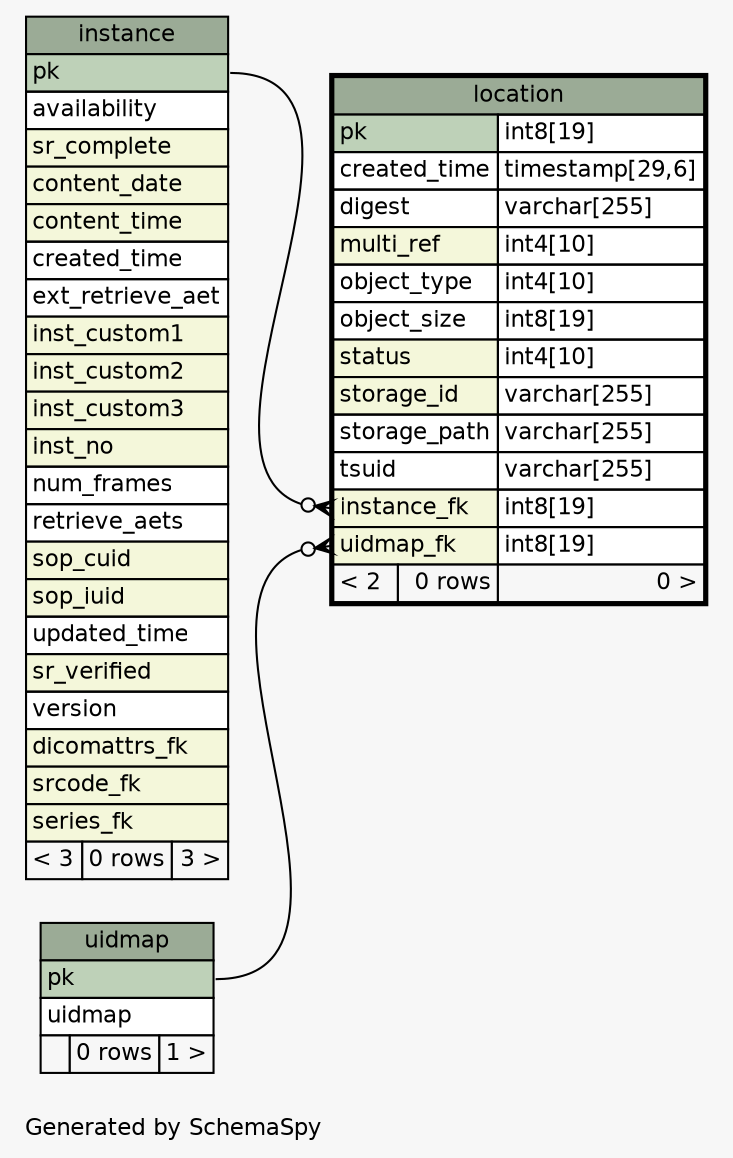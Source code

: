// dot 2.40.1 on Linux 5.0.0-31-generic
// SchemaSpy rev 590
digraph "oneDegreeRelationshipsDiagram" {
  graph [
    rankdir="RL"
    bgcolor="#f7f7f7"
    label="\nGenerated by SchemaSpy"
    labeljust="l"
    nodesep="0.18"
    ranksep="0.46"
    fontname="Helvetica"
    fontsize="11"
  ];
  node [
    fontname="Helvetica"
    fontsize="11"
    shape="plaintext"
  ];
  edge [
    arrowsize="0.8"
  ];
  "location":"instance_fk":w -> "instance":"pk":e [arrowhead=none dir=back arrowtail=crowodot];
  "location":"uidmap_fk":w -> "uidmap":"pk":e [arrowhead=none dir=back arrowtail=crowodot];
  "instance" [
    label=<
    <TABLE BORDER="0" CELLBORDER="1" CELLSPACING="0" BGCOLOR="#ffffff">
      <TR><TD COLSPAN="3" BGCOLOR="#9bab96" ALIGN="CENTER">instance</TD></TR>
      <TR><TD PORT="pk" COLSPAN="3" BGCOLOR="#bed1b8" ALIGN="LEFT">pk</TD></TR>
      <TR><TD PORT="availability" COLSPAN="3" ALIGN="LEFT">availability</TD></TR>
      <TR><TD PORT="sr_complete" COLSPAN="3" BGCOLOR="#f4f7da" ALIGN="LEFT">sr_complete</TD></TR>
      <TR><TD PORT="content_date" COLSPAN="3" BGCOLOR="#f4f7da" ALIGN="LEFT">content_date</TD></TR>
      <TR><TD PORT="content_time" COLSPAN="3" BGCOLOR="#f4f7da" ALIGN="LEFT">content_time</TD></TR>
      <TR><TD PORT="created_time" COLSPAN="3" ALIGN="LEFT">created_time</TD></TR>
      <TR><TD PORT="ext_retrieve_aet" COLSPAN="3" ALIGN="LEFT">ext_retrieve_aet</TD></TR>
      <TR><TD PORT="inst_custom1" COLSPAN="3" BGCOLOR="#f4f7da" ALIGN="LEFT">inst_custom1</TD></TR>
      <TR><TD PORT="inst_custom2" COLSPAN="3" BGCOLOR="#f4f7da" ALIGN="LEFT">inst_custom2</TD></TR>
      <TR><TD PORT="inst_custom3" COLSPAN="3" BGCOLOR="#f4f7da" ALIGN="LEFT">inst_custom3</TD></TR>
      <TR><TD PORT="inst_no" COLSPAN="3" BGCOLOR="#f4f7da" ALIGN="LEFT">inst_no</TD></TR>
      <TR><TD PORT="num_frames" COLSPAN="3" ALIGN="LEFT">num_frames</TD></TR>
      <TR><TD PORT="retrieve_aets" COLSPAN="3" ALIGN="LEFT">retrieve_aets</TD></TR>
      <TR><TD PORT="sop_cuid" COLSPAN="3" BGCOLOR="#f4f7da" ALIGN="LEFT">sop_cuid</TD></TR>
      <TR><TD PORT="sop_iuid" COLSPAN="3" BGCOLOR="#f4f7da" ALIGN="LEFT">sop_iuid</TD></TR>
      <TR><TD PORT="updated_time" COLSPAN="3" ALIGN="LEFT">updated_time</TD></TR>
      <TR><TD PORT="sr_verified" COLSPAN="3" BGCOLOR="#f4f7da" ALIGN="LEFT">sr_verified</TD></TR>
      <TR><TD PORT="version" COLSPAN="3" ALIGN="LEFT">version</TD></TR>
      <TR><TD PORT="dicomattrs_fk" COLSPAN="3" BGCOLOR="#f4f7da" ALIGN="LEFT">dicomattrs_fk</TD></TR>
      <TR><TD PORT="srcode_fk" COLSPAN="3" BGCOLOR="#f4f7da" ALIGN="LEFT">srcode_fk</TD></TR>
      <TR><TD PORT="series_fk" COLSPAN="3" BGCOLOR="#f4f7da" ALIGN="LEFT">series_fk</TD></TR>
      <TR><TD ALIGN="LEFT" BGCOLOR="#f7f7f7">&lt; 3</TD><TD ALIGN="RIGHT" BGCOLOR="#f7f7f7">0 rows</TD><TD ALIGN="RIGHT" BGCOLOR="#f7f7f7">3 &gt;</TD></TR>
    </TABLE>>
    URL="instance.html"
    tooltip="instance"
  ];
  "location" [
    label=<
    <TABLE BORDER="2" CELLBORDER="1" CELLSPACING="0" BGCOLOR="#ffffff">
      <TR><TD COLSPAN="3" BGCOLOR="#9bab96" ALIGN="CENTER">location</TD></TR>
      <TR><TD PORT="pk" COLSPAN="2" BGCOLOR="#bed1b8" ALIGN="LEFT">pk</TD><TD PORT="pk.type" ALIGN="LEFT">int8[19]</TD></TR>
      <TR><TD PORT="created_time" COLSPAN="2" ALIGN="LEFT">created_time</TD><TD PORT="created_time.type" ALIGN="LEFT">timestamp[29,6]</TD></TR>
      <TR><TD PORT="digest" COLSPAN="2" ALIGN="LEFT">digest</TD><TD PORT="digest.type" ALIGN="LEFT">varchar[255]</TD></TR>
      <TR><TD PORT="multi_ref" COLSPAN="2" BGCOLOR="#f4f7da" ALIGN="LEFT">multi_ref</TD><TD PORT="multi_ref.type" ALIGN="LEFT">int4[10]</TD></TR>
      <TR><TD PORT="object_type" COLSPAN="2" ALIGN="LEFT">object_type</TD><TD PORT="object_type.type" ALIGN="LEFT">int4[10]</TD></TR>
      <TR><TD PORT="object_size" COLSPAN="2" ALIGN="LEFT">object_size</TD><TD PORT="object_size.type" ALIGN="LEFT">int8[19]</TD></TR>
      <TR><TD PORT="status" COLSPAN="2" BGCOLOR="#f4f7da" ALIGN="LEFT">status</TD><TD PORT="status.type" ALIGN="LEFT">int4[10]</TD></TR>
      <TR><TD PORT="storage_id" COLSPAN="2" BGCOLOR="#f4f7da" ALIGN="LEFT">storage_id</TD><TD PORT="storage_id.type" ALIGN="LEFT">varchar[255]</TD></TR>
      <TR><TD PORT="storage_path" COLSPAN="2" ALIGN="LEFT">storage_path</TD><TD PORT="storage_path.type" ALIGN="LEFT">varchar[255]</TD></TR>
      <TR><TD PORT="tsuid" COLSPAN="2" ALIGN="LEFT">tsuid</TD><TD PORT="tsuid.type" ALIGN="LEFT">varchar[255]</TD></TR>
      <TR><TD PORT="instance_fk" COLSPAN="2" BGCOLOR="#f4f7da" ALIGN="LEFT">instance_fk</TD><TD PORT="instance_fk.type" ALIGN="LEFT">int8[19]</TD></TR>
      <TR><TD PORT="uidmap_fk" COLSPAN="2" BGCOLOR="#f4f7da" ALIGN="LEFT">uidmap_fk</TD><TD PORT="uidmap_fk.type" ALIGN="LEFT">int8[19]</TD></TR>
      <TR><TD ALIGN="LEFT" BGCOLOR="#f7f7f7">&lt; 2</TD><TD ALIGN="RIGHT" BGCOLOR="#f7f7f7">0 rows</TD><TD ALIGN="RIGHT" BGCOLOR="#f7f7f7">0 &gt;</TD></TR>
    </TABLE>>
    URL="location.html"
    tooltip="location"
  ];
  "uidmap" [
    label=<
    <TABLE BORDER="0" CELLBORDER="1" CELLSPACING="0" BGCOLOR="#ffffff">
      <TR><TD COLSPAN="3" BGCOLOR="#9bab96" ALIGN="CENTER">uidmap</TD></TR>
      <TR><TD PORT="pk" COLSPAN="3" BGCOLOR="#bed1b8" ALIGN="LEFT">pk</TD></TR>
      <TR><TD PORT="uidmap" COLSPAN="3" ALIGN="LEFT">uidmap</TD></TR>
      <TR><TD ALIGN="LEFT" BGCOLOR="#f7f7f7">  </TD><TD ALIGN="RIGHT" BGCOLOR="#f7f7f7">0 rows</TD><TD ALIGN="RIGHT" BGCOLOR="#f7f7f7">1 &gt;</TD></TR>
    </TABLE>>
    URL="uidmap.html"
    tooltip="uidmap"
  ];
}

